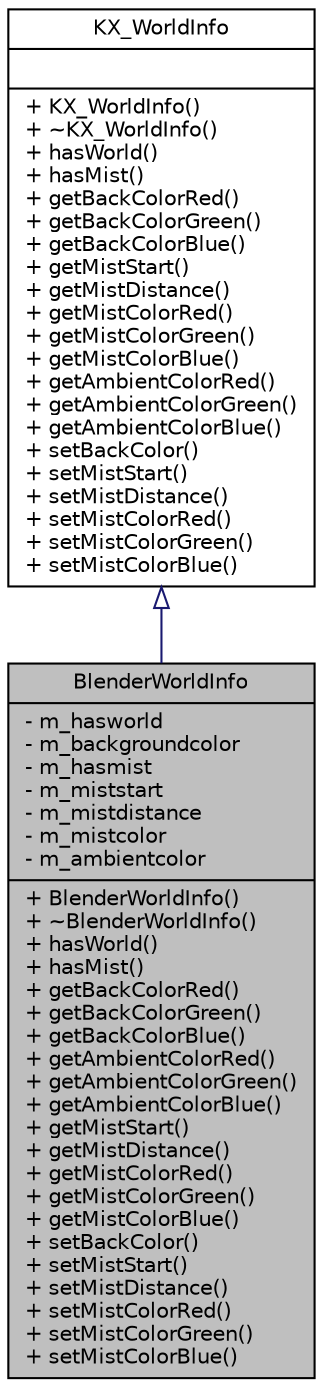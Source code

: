 digraph G
{
  edge [fontname="Helvetica",fontsize="10",labelfontname="Helvetica",labelfontsize="10"];
  node [fontname="Helvetica",fontsize="10",shape=record];
  Node1 [label="{BlenderWorldInfo\n|- m_hasworld\l- m_backgroundcolor\l- m_hasmist\l- m_miststart\l- m_mistdistance\l- m_mistcolor\l- m_ambientcolor\l|+ BlenderWorldInfo()\l+ ~BlenderWorldInfo()\l+ hasWorld()\l+ hasMist()\l+ getBackColorRed()\l+ getBackColorGreen()\l+ getBackColorBlue()\l+ getAmbientColorRed()\l+ getAmbientColorGreen()\l+ getAmbientColorBlue()\l+ getMistStart()\l+ getMistDistance()\l+ getMistColorRed()\l+ getMistColorGreen()\l+ getMistColorBlue()\l+ setBackColor()\l+ setMistStart()\l+ setMistDistance()\l+ setMistColorRed()\l+ setMistColorGreen()\l+ setMistColorBlue()\l}",height=0.2,width=0.4,color="black", fillcolor="grey75", style="filled" fontcolor="black"];
  Node2 -> Node1 [dir=back,color="midnightblue",fontsize="10",style="solid",arrowtail="empty",fontname="Helvetica"];
  Node2 [label="{KX_WorldInfo\n||+ KX_WorldInfo()\l+ ~KX_WorldInfo()\l+ hasWorld()\l+ hasMist()\l+ getBackColorRed()\l+ getBackColorGreen()\l+ getBackColorBlue()\l+ getMistStart()\l+ getMistDistance()\l+ getMistColorRed()\l+ getMistColorGreen()\l+ getMistColorBlue()\l+ getAmbientColorRed()\l+ getAmbientColorGreen()\l+ getAmbientColorBlue()\l+ setBackColor()\l+ setMistStart()\l+ setMistDistance()\l+ setMistColorRed()\l+ setMistColorGreen()\l+ setMistColorBlue()\l}",height=0.2,width=0.4,color="black", fillcolor="white", style="filled",URL="$db/d52/classKX__WorldInfo.html"];
}
